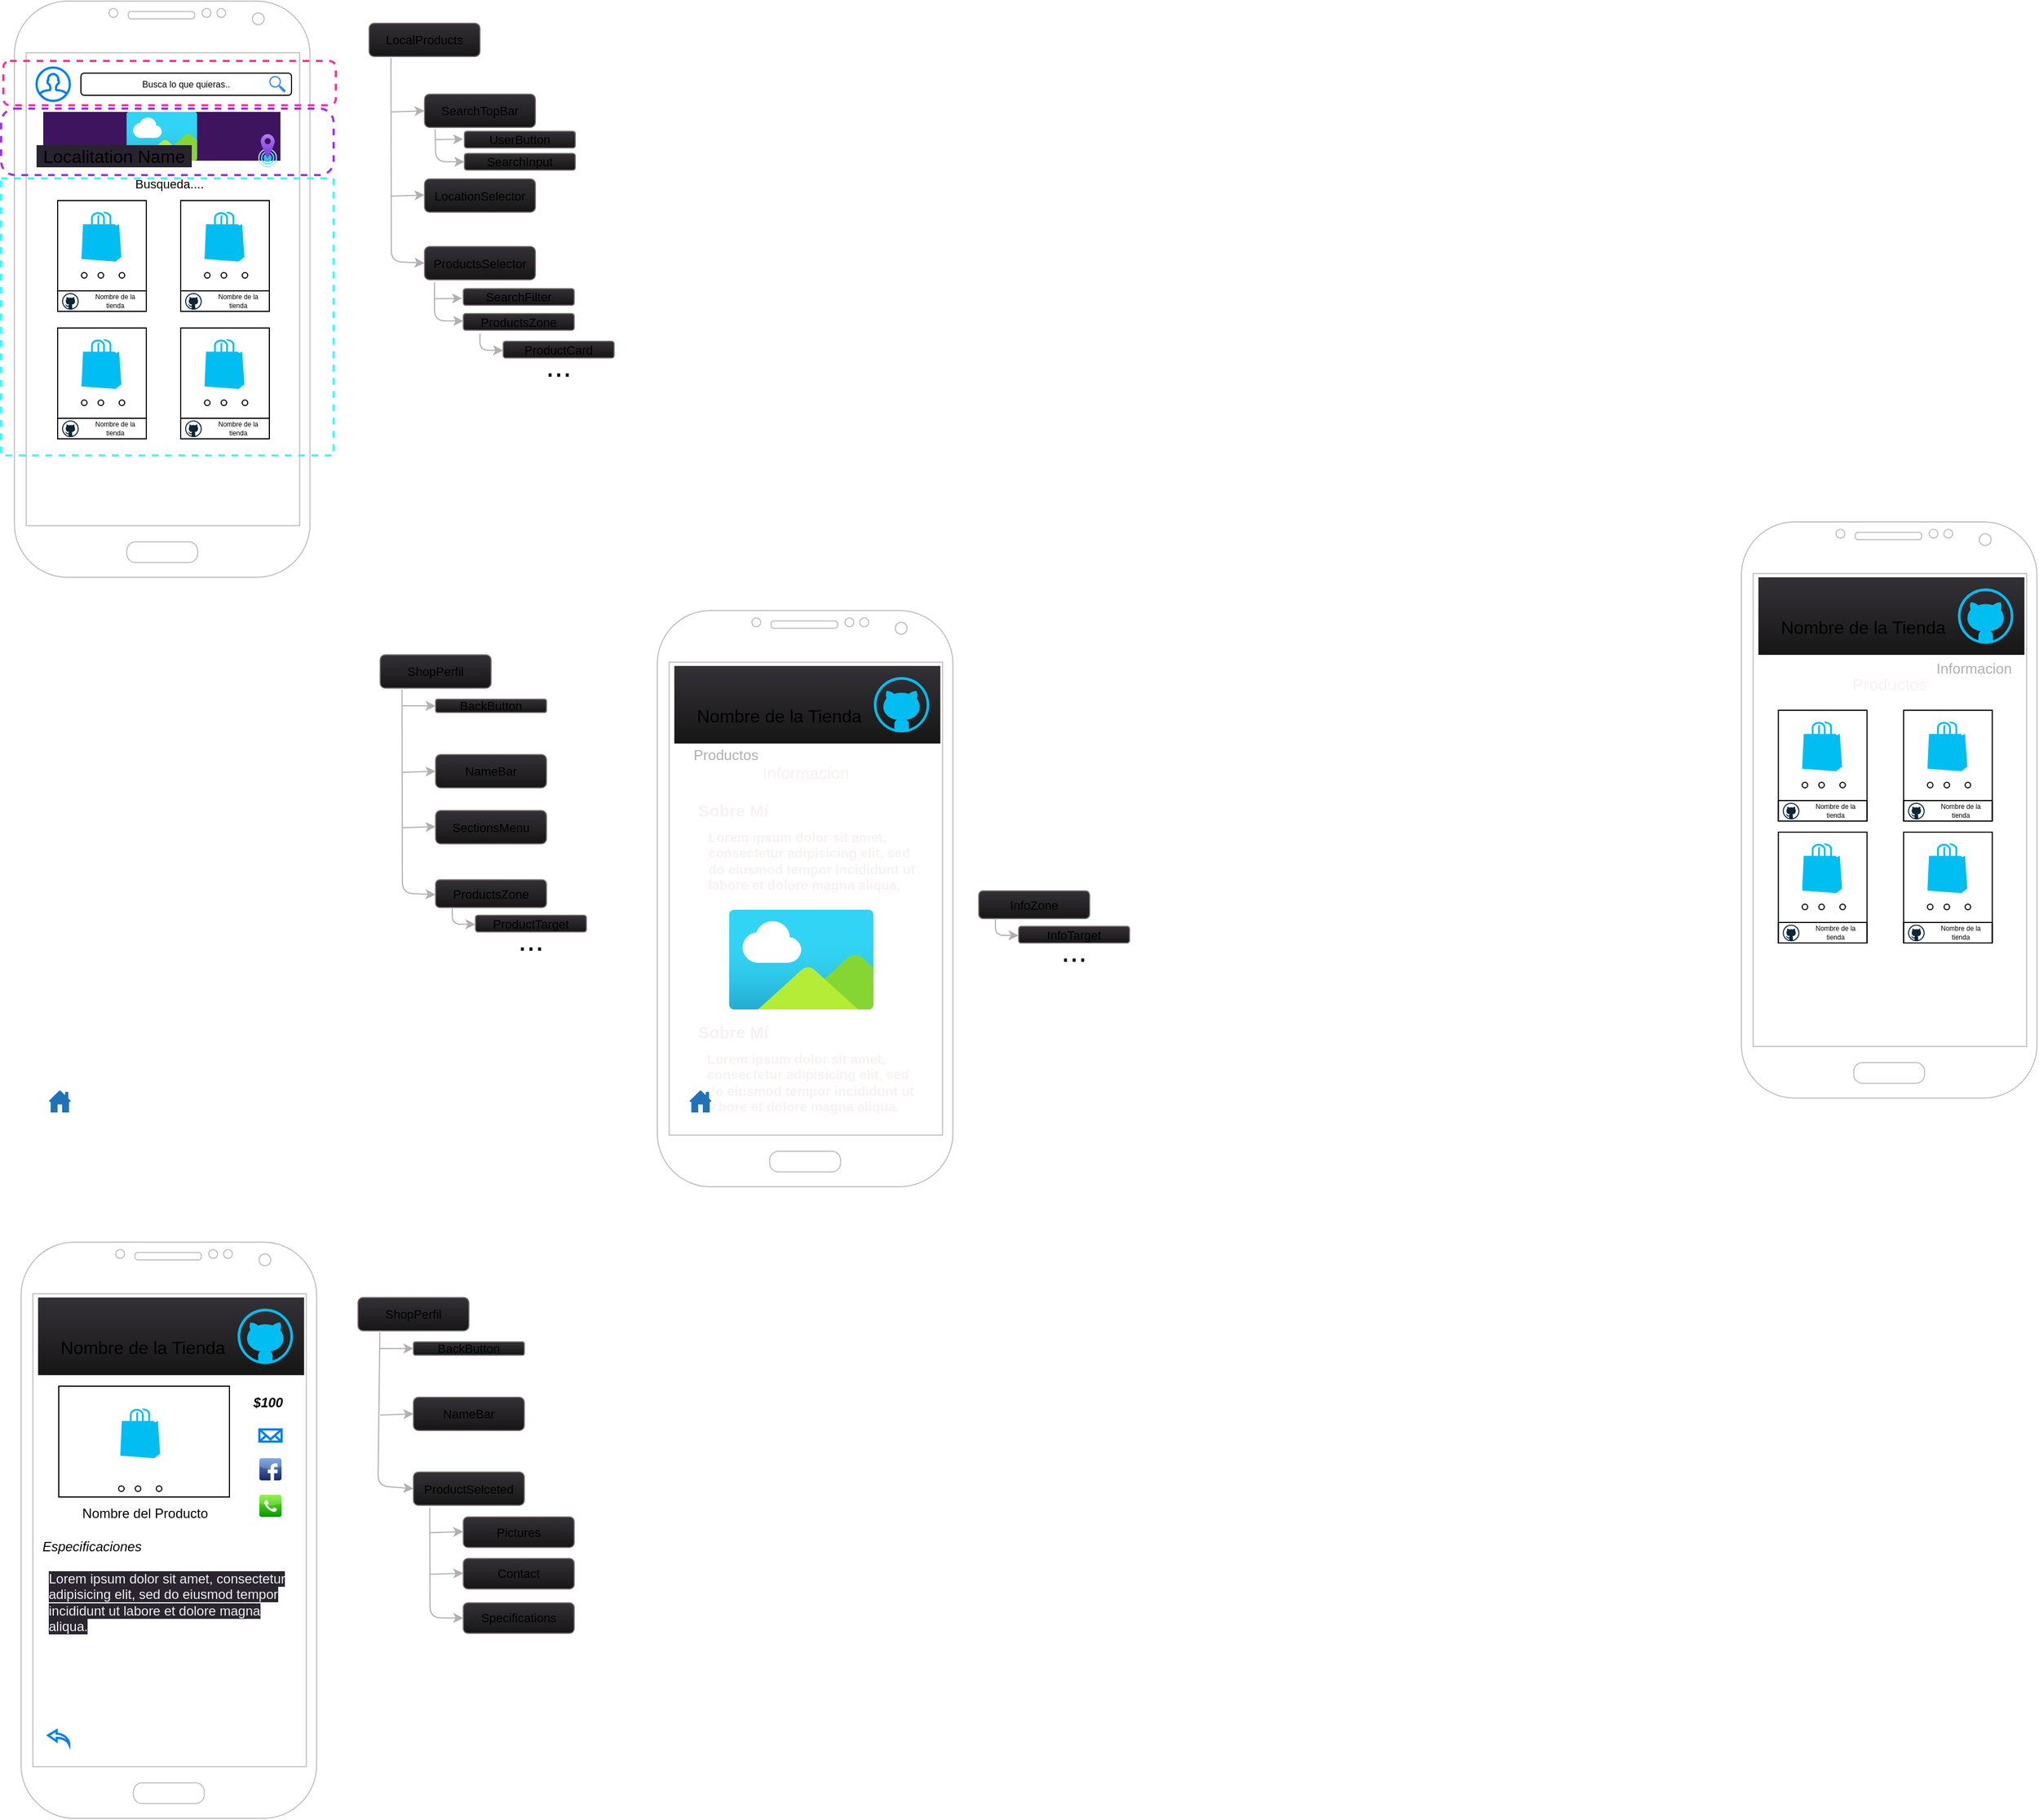 <mxfile>
    <diagram id="8734mCD8_d1OaN-rn9t9" name="Page-1">
        <mxGraphModel dx="258" dy="515" grid="1" gridSize="10" guides="1" tooltips="1" connect="1" arrows="1" fold="1" page="1" pageScale="1" pageWidth="2500" pageHeight="2500" math="0" shadow="0">
            <root>
                <mxCell id="0"/>
                <mxCell id="1" parent="0"/>
                <mxCell id="2" value="" style="verticalLabelPosition=bottom;verticalAlign=top;html=1;shadow=0;dashed=0;strokeWidth=1;shape=mxgraph.android.phone2;strokeColor=#c0c0c0;" parent="1" vertex="1">
                    <mxGeometry x="192" y="60" width="266.67" height="520" as="geometry"/>
                </mxCell>
                <mxCell id="3" value="" style="html=1;verticalLabelPosition=bottom;align=center;labelBackgroundColor=#ffffff;verticalAlign=top;strokeWidth=2;strokeColor=#0080F0;shadow=0;dashed=0;shape=mxgraph.ios7.icons.user;" parent="1" vertex="1">
                    <mxGeometry x="212" y="120" width="30" height="30" as="geometry"/>
                </mxCell>
                <mxCell id="6" value="" style="rounded=1;whiteSpace=wrap;html=1;fillColor=none;" parent="1" vertex="1">
                    <mxGeometry x="252" y="125" width="190" height="20" as="geometry"/>
                </mxCell>
                <mxCell id="4" value="" style="sketch=0;html=1;aspect=fixed;strokeColor=none;shadow=0;align=center;verticalAlign=top;fillColor=#3B8DF1;shape=mxgraph.gcp2.search" parent="1" vertex="1">
                    <mxGeometry x="422" y="127.5" width="14.85" height="15" as="geometry"/>
                </mxCell>
                <mxCell id="7" value="Busca lo que quieras.." style="text;strokeColor=none;align=center;fillColor=none;html=1;verticalAlign=middle;whiteSpace=wrap;rounded=0;fontSize=8;" parent="1" vertex="1">
                    <mxGeometry x="282" y="130.5" width="130" height="9" as="geometry"/>
                </mxCell>
                <mxCell id="10" value="" style="html=1;points=[];align=center;image;fontSize=12;image=img/lib/azure2/general/Image.svg;fillColor=none;imageBackground=#3E145E;" parent="1" vertex="1">
                    <mxGeometry x="218" y="160" width="214" height="44" as="geometry"/>
                </mxCell>
                <mxCell id="12" value="" style="aspect=fixed;html=1;points=[];align=center;image;fontSize=12;image=img/lib/azure2/general/Location.svg;fillColor=none;" parent="1" vertex="1">
                    <mxGeometry x="412" y="180" width="16.91" height="30" as="geometry"/>
                </mxCell>
                <mxCell id="13" value="Localitation Name" style="text;strokeColor=none;align=center;fillColor=#28232f;html=1;verticalAlign=middle;whiteSpace=wrap;rounded=0;fontSize=16;" parent="1" vertex="1">
                    <mxGeometry x="212" y="190" width="140" height="20" as="geometry"/>
                </mxCell>
                <mxCell id="39" value="&lt;font style=&quot;font-size: 11px;&quot;&gt;Busqueda....&lt;/font&gt;" style="text;strokeColor=none;align=center;fillColor=none;html=1;verticalAlign=middle;whiteSpace=wrap;rounded=0;fontSize=6;" parent="1" vertex="1">
                    <mxGeometry x="302" y="210" width="60" height="30" as="geometry"/>
                </mxCell>
                <mxCell id="40" value="" style="group" parent="1" vertex="1" connectable="0">
                    <mxGeometry x="231" y="240" width="80" height="103.5" as="geometry"/>
                </mxCell>
                <mxCell id="17" value="" style="verticalLabelPosition=bottom;html=1;verticalAlign=top;align=center;strokeColor=none;fillColor=#00BEF2;shape=mxgraph.azure.azure_marketplace;fontSize=16;" parent="40" vertex="1">
                    <mxGeometry x="21.5" y="10" width="36" height="45" as="geometry"/>
                </mxCell>
                <mxCell id="14" value="" style="whiteSpace=wrap;html=1;fontSize=16;fillColor=none;" parent="40" vertex="1">
                    <mxGeometry width="80" height="100" as="geometry"/>
                </mxCell>
                <mxCell id="33" value="" style="group" parent="40" vertex="1" connectable="0">
                    <mxGeometry x="21.5" y="65" width="39" height="5" as="geometry"/>
                </mxCell>
                <mxCell id="18" value="" style="ellipse;fontSize=16;fillColor=none;" parent="33" vertex="1">
                    <mxGeometry width="5" height="5" as="geometry"/>
                </mxCell>
                <mxCell id="20" value="" style="ellipse;fontSize=16;fillColor=none;" parent="33" vertex="1">
                    <mxGeometry x="15" width="5" height="5" as="geometry"/>
                </mxCell>
                <mxCell id="22" value="" style="ellipse;fontSize=16;fillColor=none;fontStyle=1" parent="33" vertex="1">
                    <mxGeometry x="34" width="5" height="5" as="geometry"/>
                </mxCell>
                <mxCell id="38" value="" style="whiteSpace=wrap;html=1;fontSize=6;fillColor=none;" parent="40" vertex="1">
                    <mxGeometry y="81.5" width="80" height="18.5" as="geometry"/>
                </mxCell>
                <mxCell id="34" value="Nombre de la tienda" style="text;strokeColor=none;align=center;fillColor=none;html=1;verticalAlign=middle;whiteSpace=wrap;rounded=0;fontSize=6;" parent="40" vertex="1">
                    <mxGeometry x="25.5" y="78.5" width="52" height="25" as="geometry"/>
                </mxCell>
                <mxCell id="35" value="" style="dashed=0;outlineConnect=0;html=1;align=center;labelPosition=center;verticalLabelPosition=bottom;verticalAlign=top;shape=mxgraph.weblogos.github;fontSize=6;fillColor=none;" parent="40" vertex="1">
                    <mxGeometry x="4" y="83.5" width="15" height="15" as="geometry"/>
                </mxCell>
                <mxCell id="41" value="" style="group" parent="1" vertex="1" connectable="0">
                    <mxGeometry x="342" y="240" width="80" height="103.5" as="geometry"/>
                </mxCell>
                <mxCell id="42" value="" style="verticalLabelPosition=bottom;html=1;verticalAlign=top;align=center;strokeColor=none;fillColor=#00BEF2;shape=mxgraph.azure.azure_marketplace;fontSize=16;" parent="41" vertex="1">
                    <mxGeometry x="21.5" y="10" width="36" height="45" as="geometry"/>
                </mxCell>
                <mxCell id="43" value="" style="whiteSpace=wrap;html=1;fontSize=16;fillColor=none;" parent="41" vertex="1">
                    <mxGeometry width="80" height="100" as="geometry"/>
                </mxCell>
                <mxCell id="44" value="" style="group" parent="41" vertex="1" connectable="0">
                    <mxGeometry x="21.5" y="65" width="39" height="5" as="geometry"/>
                </mxCell>
                <mxCell id="45" value="" style="ellipse;fontSize=16;fillColor=none;" parent="44" vertex="1">
                    <mxGeometry width="5" height="5" as="geometry"/>
                </mxCell>
                <mxCell id="46" value="" style="ellipse;fontSize=16;fillColor=none;" parent="44" vertex="1">
                    <mxGeometry x="15" width="5" height="5" as="geometry"/>
                </mxCell>
                <mxCell id="47" value="" style="ellipse;fontSize=16;fillColor=none;fontStyle=1" parent="44" vertex="1">
                    <mxGeometry x="34" width="5" height="5" as="geometry"/>
                </mxCell>
                <mxCell id="48" value="" style="whiteSpace=wrap;html=1;fontSize=6;fillColor=none;" parent="41" vertex="1">
                    <mxGeometry y="81.5" width="80" height="18.5" as="geometry"/>
                </mxCell>
                <mxCell id="49" value="Nombre de la tienda" style="text;strokeColor=none;align=center;fillColor=none;html=1;verticalAlign=middle;whiteSpace=wrap;rounded=0;fontSize=6;" parent="41" vertex="1">
                    <mxGeometry x="25.5" y="78.5" width="52" height="25" as="geometry"/>
                </mxCell>
                <mxCell id="50" value="" style="dashed=0;outlineConnect=0;html=1;align=center;labelPosition=center;verticalLabelPosition=bottom;verticalAlign=top;shape=mxgraph.weblogos.github;fontSize=6;fillColor=none;" parent="41" vertex="1">
                    <mxGeometry x="4" y="83.5" width="15" height="15" as="geometry"/>
                </mxCell>
                <mxCell id="72" value="" style="group" parent="1" vertex="1" connectable="0">
                    <mxGeometry x="231" y="355" width="80" height="103.5" as="geometry"/>
                </mxCell>
                <mxCell id="73" value="" style="verticalLabelPosition=bottom;html=1;verticalAlign=top;align=center;strokeColor=none;fillColor=#00BEF2;shape=mxgraph.azure.azure_marketplace;fontSize=16;" parent="72" vertex="1">
                    <mxGeometry x="21.5" y="10" width="36" height="45" as="geometry"/>
                </mxCell>
                <mxCell id="74" value="" style="whiteSpace=wrap;html=1;fontSize=16;fillColor=none;" parent="72" vertex="1">
                    <mxGeometry width="80" height="100" as="geometry"/>
                </mxCell>
                <mxCell id="75" value="" style="group" parent="72" vertex="1" connectable="0">
                    <mxGeometry x="21.5" y="65" width="39" height="5" as="geometry"/>
                </mxCell>
                <mxCell id="76" value="" style="ellipse;fontSize=16;fillColor=none;" parent="75" vertex="1">
                    <mxGeometry width="5" height="5" as="geometry"/>
                </mxCell>
                <mxCell id="77" value="" style="ellipse;fontSize=16;fillColor=none;" parent="75" vertex="1">
                    <mxGeometry x="15" width="5" height="5" as="geometry"/>
                </mxCell>
                <mxCell id="78" value="" style="ellipse;fontSize=16;fillColor=none;fontStyle=1" parent="75" vertex="1">
                    <mxGeometry x="34" width="5" height="5" as="geometry"/>
                </mxCell>
                <mxCell id="79" value="" style="whiteSpace=wrap;html=1;fontSize=6;fillColor=none;" parent="72" vertex="1">
                    <mxGeometry y="81.5" width="80" height="18.5" as="geometry"/>
                </mxCell>
                <mxCell id="80" value="Nombre de la tienda" style="text;strokeColor=none;align=center;fillColor=none;html=1;verticalAlign=middle;whiteSpace=wrap;rounded=0;fontSize=6;" parent="72" vertex="1">
                    <mxGeometry x="25.5" y="78.5" width="52" height="25" as="geometry"/>
                </mxCell>
                <mxCell id="81" value="" style="dashed=0;outlineConnect=0;html=1;align=center;labelPosition=center;verticalLabelPosition=bottom;verticalAlign=top;shape=mxgraph.weblogos.github;fontSize=6;fillColor=none;" parent="72" vertex="1">
                    <mxGeometry x="4" y="83.5" width="15" height="15" as="geometry"/>
                </mxCell>
                <mxCell id="82" value="" style="group" parent="1" vertex="1" connectable="0">
                    <mxGeometry x="342" y="355" width="80" height="103.5" as="geometry"/>
                </mxCell>
                <mxCell id="83" value="" style="verticalLabelPosition=bottom;html=1;verticalAlign=top;align=center;strokeColor=none;fillColor=#00BEF2;shape=mxgraph.azure.azure_marketplace;fontSize=16;" parent="82" vertex="1">
                    <mxGeometry x="21.5" y="10" width="36" height="45" as="geometry"/>
                </mxCell>
                <mxCell id="84" value="" style="whiteSpace=wrap;html=1;fontSize=16;fillColor=none;" parent="82" vertex="1">
                    <mxGeometry width="80" height="100" as="geometry"/>
                </mxCell>
                <mxCell id="85" value="" style="group" parent="82" vertex="1" connectable="0">
                    <mxGeometry x="21.5" y="65" width="39" height="5" as="geometry"/>
                </mxCell>
                <mxCell id="86" value="" style="ellipse;fontSize=16;fillColor=none;" parent="85" vertex="1">
                    <mxGeometry width="5" height="5" as="geometry"/>
                </mxCell>
                <mxCell id="87" value="" style="ellipse;fontSize=16;fillColor=none;" parent="85" vertex="1">
                    <mxGeometry x="15" width="5" height="5" as="geometry"/>
                </mxCell>
                <mxCell id="88" value="" style="ellipse;fontSize=16;fillColor=none;fontStyle=1" parent="85" vertex="1">
                    <mxGeometry x="34" width="5" height="5" as="geometry"/>
                </mxCell>
                <mxCell id="89" value="" style="whiteSpace=wrap;html=1;fontSize=6;fillColor=none;" parent="82" vertex="1">
                    <mxGeometry y="81.5" width="80" height="18.5" as="geometry"/>
                </mxCell>
                <mxCell id="90" value="Nombre de la tienda" style="text;strokeColor=none;align=center;fillColor=none;html=1;verticalAlign=middle;whiteSpace=wrap;rounded=0;fontSize=6;" parent="82" vertex="1">
                    <mxGeometry x="25.5" y="78.5" width="52" height="25" as="geometry"/>
                </mxCell>
                <mxCell id="91" value="" style="dashed=0;outlineConnect=0;html=1;align=center;labelPosition=center;verticalLabelPosition=bottom;verticalAlign=top;shape=mxgraph.weblogos.github;fontSize=6;fillColor=none;" parent="82" vertex="1">
                    <mxGeometry x="4" y="83.5" width="15" height="15" as="geometry"/>
                </mxCell>
                <mxCell id="107" style="edgeStyle=none;html=1;exitX=0.197;exitY=1.04;exitDx=0;exitDy=0;fontSize=11;entryX=0;entryY=0.5;entryDx=0;entryDy=0;exitPerimeter=0;strokeColor=#b1afaf;" parent="1" source="92" target="97" edge="1">
                    <mxGeometry relative="1" as="geometry">
                        <mxPoint x="537" y="340" as="targetPoint"/>
                        <Array as="points">
                            <mxPoint x="532" y="295"/>
                        </Array>
                    </mxGeometry>
                </mxCell>
                <mxCell id="92" value="LocalProducts" style="rounded=1;whiteSpace=wrap;html=1;fontSize=11;fillColor=#333136;gradientColor=#171616;strokeColor=#776e6e;" parent="1" vertex="1">
                    <mxGeometry x="512" y="80" width="100" height="30" as="geometry"/>
                </mxCell>
                <mxCell id="93" value="" style="rounded=1;whiteSpace=wrap;html=1;fontSize=11;fillColor=none;dashed=1;strokeColor=#FF3399;strokeWidth=2;" parent="1" vertex="1">
                    <mxGeometry x="182" y="114" width="300" height="40" as="geometry"/>
                </mxCell>
                <mxCell id="94" value="SearchTopBar" style="rounded=1;whiteSpace=wrap;html=1;fontSize=11;fillColor=#333136;gradientColor=#171616;strokeColor=#776e6e;" parent="1" vertex="1">
                    <mxGeometry x="562" y="144" width="100" height="30" as="geometry"/>
                </mxCell>
                <mxCell id="95" value="" style="rounded=1;whiteSpace=wrap;html=1;fontSize=11;fillColor=none;dashed=1;strokeColor=#9933FF;strokeWidth=2;arcSize=21;" parent="1" vertex="1">
                    <mxGeometry x="180" y="157" width="300" height="60" as="geometry"/>
                </mxCell>
                <mxCell id="96" value="LocationSelector" style="rounded=1;whiteSpace=wrap;html=1;fontSize=11;fillColor=#333136;gradientColor=#171616;strokeColor=#776e6e;" parent="1" vertex="1">
                    <mxGeometry x="562" y="220.5" width="100" height="30" as="geometry"/>
                </mxCell>
                <mxCell id="97" value="ProductsSelector" style="rounded=1;whiteSpace=wrap;html=1;fontSize=11;fillColor=#333136;gradientColor=#171616;strokeColor=#776e6e;" parent="1" vertex="1">
                    <mxGeometry x="562" y="281.5" width="100" height="30" as="geometry"/>
                </mxCell>
                <mxCell id="98" value="" style="rounded=0;whiteSpace=wrap;html=1;fontSize=11;fillColor=none;dashed=1;strokeColor=#33FFFF;strokeWidth=2;arcSize=21;" parent="1" vertex="1">
                    <mxGeometry x="180" y="220" width="300" height="250" as="geometry"/>
                </mxCell>
                <mxCell id="100" value="UserButton" style="rounded=1;whiteSpace=wrap;html=1;fontSize=11;fillColor=#333136;gradientColor=#171616;strokeColor=#776e6e;" parent="1" vertex="1">
                    <mxGeometry x="598" y="177.5" width="100" height="15" as="geometry"/>
                </mxCell>
                <mxCell id="101" value="SearchInput" style="rounded=1;whiteSpace=wrap;html=1;fontSize=11;fillColor=#333136;gradientColor=#171616;strokeColor=#776e6e;" parent="1" vertex="1">
                    <mxGeometry x="598" y="197.5" width="100" height="15" as="geometry"/>
                </mxCell>
                <mxCell id="104" value="SearchFilter" style="rounded=1;whiteSpace=wrap;html=1;fontSize=11;fillColor=#333136;gradientColor=#171616;strokeColor=#776e6e;" parent="1" vertex="1">
                    <mxGeometry x="597" y="319.5" width="100" height="15" as="geometry"/>
                </mxCell>
                <mxCell id="105" value="ProductsZone" style="rounded=1;whiteSpace=wrap;html=1;fontSize=11;fillColor=#333136;gradientColor=#171616;strokeColor=#776e6e;" parent="1" vertex="1">
                    <mxGeometry x="597" y="342" width="100" height="15" as="geometry"/>
                </mxCell>
                <mxCell id="106" value="ProductCard" style="rounded=1;whiteSpace=wrap;html=1;fontSize=11;fillColor=#333136;gradientColor=#171616;strokeColor=#776e6e;" parent="1" vertex="1">
                    <mxGeometry x="633" y="367" width="100" height="15" as="geometry"/>
                </mxCell>
                <mxCell id="108" value="" style="edgeStyle=none;orthogonalLoop=1;jettySize=auto;html=1;fontSize=11;entryX=0;entryY=0.5;entryDx=0;entryDy=0;strokeColor=#b1afaf;" parent="1" target="94" edge="1">
                    <mxGeometry width="80" relative="1" as="geometry">
                        <mxPoint x="532" y="160" as="sourcePoint"/>
                        <mxPoint x="722" y="220" as="targetPoint"/>
                        <Array as="points"/>
                    </mxGeometry>
                </mxCell>
                <mxCell id="109" style="edgeStyle=none;html=1;exitX=0.096;exitY=1.062;exitDx=0;exitDy=0;fontSize=11;entryX=0;entryY=0.5;entryDx=0;entryDy=0;exitPerimeter=0;strokeColor=#b1afaf;" parent="1" source="94" target="101" edge="1">
                    <mxGeometry relative="1" as="geometry">
                        <mxPoint x="572" y="306.5" as="targetPoint"/>
                        <mxPoint x="541.7" y="121.2" as="sourcePoint"/>
                        <Array as="points">
                            <mxPoint x="572" y="205"/>
                        </Array>
                    </mxGeometry>
                </mxCell>
                <mxCell id="110" value="" style="edgeStyle=none;orthogonalLoop=1;jettySize=auto;html=1;fontSize=11;entryX=-0.011;entryY=0.471;entryDx=0;entryDy=0;strokeColor=#b1afaf;entryPerimeter=0;" parent="1" target="100" edge="1">
                    <mxGeometry width="80" relative="1" as="geometry">
                        <mxPoint x="572" y="185" as="sourcePoint"/>
                        <mxPoint x="572" y="169" as="targetPoint"/>
                        <Array as="points"/>
                    </mxGeometry>
                </mxCell>
                <mxCell id="111" style="edgeStyle=none;html=1;exitX=0.09;exitY=1.074;exitDx=0;exitDy=0;fontSize=11;entryX=0;entryY=0.5;entryDx=0;entryDy=0;exitPerimeter=0;strokeColor=#b1afaf;" parent="1" source="97" edge="1">
                    <mxGeometry relative="1" as="geometry">
                        <mxPoint x="597" y="348.64" as="targetPoint"/>
                        <mxPoint x="570.6" y="319.5" as="sourcePoint"/>
                        <Array as="points">
                            <mxPoint x="571" y="348.64"/>
                        </Array>
                    </mxGeometry>
                </mxCell>
                <mxCell id="112" value="" style="edgeStyle=none;orthogonalLoop=1;jettySize=auto;html=1;fontSize=11;entryX=-0.011;entryY=0.471;entryDx=0;entryDy=0;strokeColor=#b1afaf;entryPerimeter=0;" parent="1" edge="1">
                    <mxGeometry width="80" relative="1" as="geometry">
                        <mxPoint x="571" y="328.64" as="sourcePoint"/>
                        <mxPoint x="595.9" y="328.205" as="targetPoint"/>
                        <Array as="points"/>
                    </mxGeometry>
                </mxCell>
                <mxCell id="114" style="edgeStyle=none;html=1;fontSize=11;strokeColor=#b1afaf;entryX=-0.001;entryY=0.551;entryDx=0;entryDy=0;entryPerimeter=0;" parent="1" target="106" edge="1">
                    <mxGeometry relative="1" as="geometry">
                        <mxPoint x="632.9" y="375.265" as="targetPoint"/>
                        <mxPoint x="612" y="360" as="sourcePoint"/>
                        <Array as="points">
                            <mxPoint x="612" y="375"/>
                        </Array>
                    </mxGeometry>
                </mxCell>
                <mxCell id="115" value="" style="edgeStyle=none;orthogonalLoop=1;jettySize=auto;html=1;fontSize=11;entryX=0;entryY=0.5;entryDx=0;entryDy=0;strokeColor=#b1afaf;" parent="1" edge="1">
                    <mxGeometry width="80" relative="1" as="geometry">
                        <mxPoint x="532" y="236" as="sourcePoint"/>
                        <mxPoint x="562" y="235" as="targetPoint"/>
                        <Array as="points"/>
                    </mxGeometry>
                </mxCell>
                <mxCell id="116" value="..." style="text;strokeColor=none;align=center;fillColor=none;html=1;verticalAlign=middle;whiteSpace=wrap;rounded=0;dashed=1;strokeWidth=2;fontSize=28;" parent="1" vertex="1">
                    <mxGeometry x="653" y="373.5" width="60" height="30" as="geometry"/>
                </mxCell>
                <mxCell id="124" value="" style="group" parent="1" vertex="1" connectable="0">
                    <mxGeometry x="1750" y="530" width="266.67" height="520" as="geometry"/>
                </mxCell>
                <mxCell id="121" value="" style="rounded=0;whiteSpace=wrap;html=1;dashed=1;strokeColor=none;strokeWidth=2;fontSize=16;fillColor=#333136;gradientColor=#171616;" parent="124" vertex="1">
                    <mxGeometry x="15.34" y="50" width="240" height="70" as="geometry"/>
                </mxCell>
                <mxCell id="117" value="" style="verticalLabelPosition=bottom;verticalAlign=top;html=1;shadow=0;dashed=0;strokeWidth=1;shape=mxgraph.android.phone2;strokeColor=#c0c0c0;" parent="124" vertex="1">
                    <mxGeometry width="266.67" height="520" as="geometry"/>
                </mxCell>
                <mxCell id="118" value="" style="verticalLabelPosition=bottom;html=1;verticalAlign=top;align=center;strokeColor=none;fillColor=#00BEF2;shape=mxgraph.azure.github_code;pointerEvents=1;rounded=0;dashed=1;strokeWidth=2;fontSize=28;" parent="124" vertex="1">
                    <mxGeometry x="195.34" y="60" width="50" height="50" as="geometry"/>
                </mxCell>
                <mxCell id="119" value="Nombre de la Tienda" style="text;strokeColor=none;align=center;fillColor=none;html=1;verticalAlign=middle;whiteSpace=wrap;rounded=0;dashed=1;strokeWidth=2;fontSize=16;" parent="124" vertex="1">
                    <mxGeometry x="5.34" y="80" width="210" height="30" as="geometry"/>
                </mxCell>
                <mxCell id="122" value="Informacion" style="text;strokeColor=none;align=center;fillColor=none;html=1;verticalAlign=middle;whiteSpace=wrap;rounded=0;dashed=1;strokeWidth=2;fontSize=13;fontColor=#b0b0b0;" parent="124" vertex="1">
                    <mxGeometry x="163.01" y="122" width="94" height="20" as="geometry"/>
                </mxCell>
                <mxCell id="123" value="Productos" style="text;strokeColor=none;align=center;fillColor=none;html=1;verticalAlign=middle;whiteSpace=wrap;rounded=0;dashed=1;strokeWidth=2;fontSize=15;fontColor=#f8f2f2;" parent="124" vertex="1">
                    <mxGeometry x="92.34" y="136" width="84" height="20" as="geometry"/>
                </mxCell>
                <mxCell id="133" value="" style="group" parent="124" vertex="1" connectable="0">
                    <mxGeometry x="33.34" y="170" width="80" height="103.5" as="geometry"/>
                </mxCell>
                <mxCell id="134" value="" style="verticalLabelPosition=bottom;html=1;verticalAlign=top;align=center;strokeColor=none;fillColor=#00BEF2;shape=mxgraph.azure.azure_marketplace;fontSize=16;" parent="133" vertex="1">
                    <mxGeometry x="21.5" y="10" width="36" height="45" as="geometry"/>
                </mxCell>
                <mxCell id="135" value="" style="whiteSpace=wrap;html=1;fontSize=16;fillColor=none;" parent="133" vertex="1">
                    <mxGeometry width="80" height="100" as="geometry"/>
                </mxCell>
                <mxCell id="136" value="" style="group" parent="133" vertex="1" connectable="0">
                    <mxGeometry x="21.5" y="65" width="39" height="5" as="geometry"/>
                </mxCell>
                <mxCell id="137" value="" style="ellipse;fontSize=16;fillColor=none;" parent="136" vertex="1">
                    <mxGeometry width="5" height="5" as="geometry"/>
                </mxCell>
                <mxCell id="138" value="" style="ellipse;fontSize=16;fillColor=none;" parent="136" vertex="1">
                    <mxGeometry x="15" width="5" height="5" as="geometry"/>
                </mxCell>
                <mxCell id="139" value="" style="ellipse;fontSize=16;fillColor=none;fontStyle=1" parent="136" vertex="1">
                    <mxGeometry x="34" width="5" height="5" as="geometry"/>
                </mxCell>
                <mxCell id="140" value="" style="whiteSpace=wrap;html=1;fontSize=6;fillColor=none;" parent="133" vertex="1">
                    <mxGeometry y="81.5" width="80" height="18.5" as="geometry"/>
                </mxCell>
                <mxCell id="141" value="Nombre de la tienda" style="text;strokeColor=none;align=center;fillColor=none;html=1;verticalAlign=middle;whiteSpace=wrap;rounded=0;fontSize=6;" parent="133" vertex="1">
                    <mxGeometry x="25.5" y="78.5" width="52" height="25" as="geometry"/>
                </mxCell>
                <mxCell id="142" value="" style="dashed=0;outlineConnect=0;html=1;align=center;labelPosition=center;verticalLabelPosition=bottom;verticalAlign=top;shape=mxgraph.weblogos.github;fontSize=6;fillColor=none;" parent="133" vertex="1">
                    <mxGeometry x="4" y="83.5" width="15" height="15" as="geometry"/>
                </mxCell>
                <mxCell id="143" value="" style="group" parent="124" vertex="1" connectable="0">
                    <mxGeometry x="146.34" y="170" width="80" height="103.5" as="geometry"/>
                </mxCell>
                <mxCell id="144" value="" style="verticalLabelPosition=bottom;html=1;verticalAlign=top;align=center;strokeColor=none;fillColor=#00BEF2;shape=mxgraph.azure.azure_marketplace;fontSize=16;" parent="143" vertex="1">
                    <mxGeometry x="21.5" y="10" width="36" height="45" as="geometry"/>
                </mxCell>
                <mxCell id="145" value="" style="whiteSpace=wrap;html=1;fontSize=16;fillColor=none;" parent="143" vertex="1">
                    <mxGeometry width="80" height="100" as="geometry"/>
                </mxCell>
                <mxCell id="146" value="" style="group" parent="143" vertex="1" connectable="0">
                    <mxGeometry x="21.5" y="65" width="39" height="5" as="geometry"/>
                </mxCell>
                <mxCell id="147" value="" style="ellipse;fontSize=16;fillColor=none;" parent="146" vertex="1">
                    <mxGeometry width="5" height="5" as="geometry"/>
                </mxCell>
                <mxCell id="148" value="" style="ellipse;fontSize=16;fillColor=none;" parent="146" vertex="1">
                    <mxGeometry x="15" width="5" height="5" as="geometry"/>
                </mxCell>
                <mxCell id="149" value="" style="ellipse;fontSize=16;fillColor=none;fontStyle=1" parent="146" vertex="1">
                    <mxGeometry x="34" width="5" height="5" as="geometry"/>
                </mxCell>
                <mxCell id="150" value="" style="whiteSpace=wrap;html=1;fontSize=6;fillColor=none;" parent="143" vertex="1">
                    <mxGeometry y="81.5" width="80" height="18.5" as="geometry"/>
                </mxCell>
                <mxCell id="151" value="Nombre de la tienda" style="text;strokeColor=none;align=center;fillColor=none;html=1;verticalAlign=middle;whiteSpace=wrap;rounded=0;fontSize=6;" parent="143" vertex="1">
                    <mxGeometry x="25.5" y="78.5" width="52" height="25" as="geometry"/>
                </mxCell>
                <mxCell id="152" value="" style="dashed=0;outlineConnect=0;html=1;align=center;labelPosition=center;verticalLabelPosition=bottom;verticalAlign=top;shape=mxgraph.weblogos.github;fontSize=6;fillColor=none;" parent="143" vertex="1">
                    <mxGeometry x="4" y="83.5" width="15" height="15" as="geometry"/>
                </mxCell>
                <mxCell id="153" value="" style="group" parent="124" vertex="1" connectable="0">
                    <mxGeometry x="33.34" y="280" width="80" height="103.5" as="geometry"/>
                </mxCell>
                <mxCell id="154" value="" style="verticalLabelPosition=bottom;html=1;verticalAlign=top;align=center;strokeColor=none;fillColor=#00BEF2;shape=mxgraph.azure.azure_marketplace;fontSize=16;" parent="153" vertex="1">
                    <mxGeometry x="21.5" y="10" width="36" height="45" as="geometry"/>
                </mxCell>
                <mxCell id="155" value="" style="whiteSpace=wrap;html=1;fontSize=16;fillColor=none;" parent="153" vertex="1">
                    <mxGeometry width="80" height="100" as="geometry"/>
                </mxCell>
                <mxCell id="156" value="" style="group" parent="153" vertex="1" connectable="0">
                    <mxGeometry x="21.5" y="65" width="39" height="5" as="geometry"/>
                </mxCell>
                <mxCell id="157" value="" style="ellipse;fontSize=16;fillColor=none;" parent="156" vertex="1">
                    <mxGeometry width="5" height="5" as="geometry"/>
                </mxCell>
                <mxCell id="158" value="" style="ellipse;fontSize=16;fillColor=none;" parent="156" vertex="1">
                    <mxGeometry x="15" width="5" height="5" as="geometry"/>
                </mxCell>
                <mxCell id="159" value="" style="ellipse;fontSize=16;fillColor=none;fontStyle=1" parent="156" vertex="1">
                    <mxGeometry x="34" width="5" height="5" as="geometry"/>
                </mxCell>
                <mxCell id="160" value="" style="whiteSpace=wrap;html=1;fontSize=6;fillColor=none;" parent="153" vertex="1">
                    <mxGeometry y="81.5" width="80" height="18.5" as="geometry"/>
                </mxCell>
                <mxCell id="161" value="Nombre de la tienda" style="text;strokeColor=none;align=center;fillColor=none;html=1;verticalAlign=middle;whiteSpace=wrap;rounded=0;fontSize=6;" parent="153" vertex="1">
                    <mxGeometry x="25.5" y="78.5" width="52" height="25" as="geometry"/>
                </mxCell>
                <mxCell id="162" value="" style="dashed=0;outlineConnect=0;html=1;align=center;labelPosition=center;verticalLabelPosition=bottom;verticalAlign=top;shape=mxgraph.weblogos.github;fontSize=6;fillColor=none;" parent="153" vertex="1">
                    <mxGeometry x="4" y="83.5" width="15" height="15" as="geometry"/>
                </mxCell>
                <mxCell id="163" value="" style="group" parent="124" vertex="1" connectable="0">
                    <mxGeometry x="146.34" y="280" width="80" height="103.5" as="geometry"/>
                </mxCell>
                <mxCell id="164" value="" style="verticalLabelPosition=bottom;html=1;verticalAlign=top;align=center;strokeColor=none;fillColor=#00BEF2;shape=mxgraph.azure.azure_marketplace;fontSize=16;" parent="163" vertex="1">
                    <mxGeometry x="21.5" y="10" width="36" height="45" as="geometry"/>
                </mxCell>
                <mxCell id="165" value="" style="whiteSpace=wrap;html=1;fontSize=16;fillColor=none;" parent="163" vertex="1">
                    <mxGeometry width="80" height="100" as="geometry"/>
                </mxCell>
                <mxCell id="166" value="" style="group" parent="163" vertex="1" connectable="0">
                    <mxGeometry x="21.5" y="65" width="39" height="5" as="geometry"/>
                </mxCell>
                <mxCell id="167" value="" style="ellipse;fontSize=16;fillColor=none;" parent="166" vertex="1">
                    <mxGeometry width="5" height="5" as="geometry"/>
                </mxCell>
                <mxCell id="168" value="" style="ellipse;fontSize=16;fillColor=none;" parent="166" vertex="1">
                    <mxGeometry x="15" width="5" height="5" as="geometry"/>
                </mxCell>
                <mxCell id="169" value="" style="ellipse;fontSize=16;fillColor=none;fontStyle=1" parent="166" vertex="1">
                    <mxGeometry x="34" width="5" height="5" as="geometry"/>
                </mxCell>
                <mxCell id="170" value="" style="whiteSpace=wrap;html=1;fontSize=6;fillColor=none;" parent="163" vertex="1">
                    <mxGeometry y="81.5" width="80" height="18.5" as="geometry"/>
                </mxCell>
                <mxCell id="171" value="Nombre de la tienda" style="text;strokeColor=none;align=center;fillColor=none;html=1;verticalAlign=middle;whiteSpace=wrap;rounded=0;fontSize=6;" parent="163" vertex="1">
                    <mxGeometry x="25.5" y="78.5" width="52" height="25" as="geometry"/>
                </mxCell>
                <mxCell id="172" value="" style="dashed=0;outlineConnect=0;html=1;align=center;labelPosition=center;verticalLabelPosition=bottom;verticalAlign=top;shape=mxgraph.weblogos.github;fontSize=6;fillColor=none;" parent="163" vertex="1">
                    <mxGeometry x="4" y="83.5" width="15" height="15" as="geometry"/>
                </mxCell>
                <mxCell id="125" value="ca" style="group;verticalAlign=top;fontStyle=0" parent="1" vertex="1" connectable="0">
                    <mxGeometry x="772.0" y="610" width="266.67" height="520" as="geometry"/>
                </mxCell>
                <mxCell id="126" value="" style="rounded=0;whiteSpace=wrap;html=1;dashed=1;strokeColor=none;strokeWidth=2;fontSize=16;fillColor=#333136;gradientColor=#171616;" parent="125" vertex="1">
                    <mxGeometry x="15.34" y="50" width="240" height="70" as="geometry"/>
                </mxCell>
                <mxCell id="127" value="" style="verticalLabelPosition=bottom;verticalAlign=top;html=1;shadow=0;dashed=0;strokeWidth=1;shape=mxgraph.android.phone2;strokeColor=#c0c0c0;" parent="125" vertex="1">
                    <mxGeometry width="266.67" height="520" as="geometry"/>
                </mxCell>
                <mxCell id="128" value="" style="verticalLabelPosition=bottom;html=1;verticalAlign=top;align=center;strokeColor=none;fillColor=#00BEF2;shape=mxgraph.azure.github_code;pointerEvents=1;rounded=0;dashed=1;strokeWidth=2;fontSize=28;" parent="125" vertex="1">
                    <mxGeometry x="195.34" y="60" width="50" height="50" as="geometry"/>
                </mxCell>
                <mxCell id="129" value="Nombre de la Tienda" style="text;strokeColor=none;align=center;fillColor=none;html=1;verticalAlign=middle;whiteSpace=wrap;rounded=0;dashed=1;strokeWidth=2;fontSize=16;" parent="125" vertex="1">
                    <mxGeometry x="5.34" y="80" width="210" height="30" as="geometry"/>
                </mxCell>
                <mxCell id="130" value="Productos" style="text;strokeColor=none;align=center;fillColor=none;html=1;verticalAlign=middle;whiteSpace=wrap;rounded=0;dashed=1;strokeWidth=2;fontSize=13;fontColor=#b0b0b0;" parent="125" vertex="1">
                    <mxGeometry x="15.34" y="120" width="94" height="20" as="geometry"/>
                </mxCell>
                <mxCell id="131" value="Informacion" style="text;strokeColor=none;align=center;fillColor=none;html=1;verticalAlign=middle;whiteSpace=wrap;rounded=0;dashed=1;strokeWidth=2;fontSize=15;fontColor=#f8f2f2;" parent="125" vertex="1">
                    <mxGeometry x="92.34" y="136" width="84" height="20" as="geometry"/>
                </mxCell>
                <mxCell id="181" value="" style="aspect=fixed;html=1;points=[];align=center;image;fontSize=12;image=img/lib/azure2/general/Image.svg;rounded=0;dashed=1;strokeColor=#33FFFF;strokeWidth=2;fontColor=#f8f2f2;fillColor=#333136;gradientColor=#171616;" parent="125" vertex="1">
                    <mxGeometry x="64.43" y="270" width="130.91" height="90" as="geometry"/>
                </mxCell>
                <mxCell id="182" value="" style="group;fontStyle=1" parent="125" vertex="1" connectable="0">
                    <mxGeometry x="15.34" y="170" width="230" height="90" as="geometry"/>
                </mxCell>
                <mxCell id="174" value="Sobre Mí" style="text;html=1;strokeColor=none;fillColor=none;align=center;verticalAlign=middle;whiteSpace=wrap;rounded=0;dashed=1;strokeWidth=2;fontSize=15;fontColor=#f8f2f2;fontStyle=1" parent="182" vertex="1">
                    <mxGeometry width="107" height="20" as="geometry"/>
                </mxCell>
                <mxCell id="177" value="&lt;h1 style=&quot;font-size: 12px;&quot;&gt;Lorem ipsum dolor sit amet, consectetur adipisicing elit, sed do eiusmod tempor incididunt ut labore et dolore magna aliqua.&lt;/h1&gt;" style="text;html=1;strokeColor=none;fillColor=none;spacing=5;spacingTop=-20;whiteSpace=wrap;overflow=hidden;rounded=0;dashed=1;strokeWidth=2;fontSize=15;fontColor=#f8f2f2;align=left;" parent="182" vertex="1">
                    <mxGeometry x="25.34" y="30" width="204.66" height="60" as="geometry"/>
                </mxCell>
                <mxCell id="183" value="" style="group" parent="125" vertex="1" connectable="0">
                    <mxGeometry x="14.89" y="370" width="230" height="100" as="geometry"/>
                </mxCell>
                <mxCell id="184" value="Sobre Mí" style="text;html=1;strokeColor=none;fillColor=none;align=center;verticalAlign=middle;whiteSpace=wrap;rounded=0;dashed=1;strokeWidth=2;fontSize=15;fontColor=#f8f2f2;fontStyle=1" parent="183" vertex="1">
                    <mxGeometry width="107" height="20" as="geometry"/>
                </mxCell>
                <mxCell id="185" value="&lt;h1 style=&quot;font-size: 12px;&quot;&gt;Lorem ipsum dolor sit amet, consectetur adipisicing elit, sed do eiusmod tempor incididunt ut labore et dolore magna aliqua.&lt;/h1&gt;" style="text;html=1;strokeColor=none;fillColor=none;spacing=5;spacingTop=-20;whiteSpace=wrap;overflow=hidden;rounded=0;dashed=1;strokeWidth=2;fontSize=15;fontColor=#f8f2f2;align=left;" parent="183" vertex="1">
                    <mxGeometry x="25.34" y="30" width="204.66" height="60" as="geometry"/>
                </mxCell>
                <mxCell id="211" value="" style="group" parent="183" vertex="1" connectable="0">
                    <mxGeometry x="9.11" y="60" width="30" height="30" as="geometry"/>
                </mxCell>
                <mxCell id="212" value="" style="sketch=0;pointerEvents=1;shadow=0;dashed=0;html=1;strokeColor=none;labelPosition=center;verticalLabelPosition=bottom;verticalAlign=top;outlineConnect=0;align=center;shape=mxgraph.office.concepts.home;fillColor=#2072B8;rounded=0;strokeWidth=2;fontSize=12;fontColor=#f8f2f2;" parent="211" vertex="1">
                    <mxGeometry x="5" y="3" width="20" height="20" as="geometry"/>
                </mxCell>
                <mxCell id="213" value="" style="ellipse;whiteSpace=wrap;html=1;rounded=0;strokeColor=#FFFFFF;strokeWidth=2;fontSize=12;fontColor=#f8f2f2;fillColor=none;gradientColor=none;" parent="211" vertex="1">
                    <mxGeometry width="30" height="30" as="geometry"/>
                </mxCell>
                <mxCell id="186" style="edgeStyle=none;html=1;exitX=0.197;exitY=1.04;exitDx=0;exitDy=0;fontSize=11;entryX=0;entryY=0.5;entryDx=0;entryDy=0;exitPerimeter=0;strokeColor=#b1afaf;" parent="1" source="187" edge="1">
                    <mxGeometry relative="1" as="geometry">
                        <mxPoint x="572" y="866.5" as="targetPoint"/>
                        <Array as="points">
                            <mxPoint x="542" y="865"/>
                        </Array>
                    </mxGeometry>
                </mxCell>
                <mxCell id="187" value="ShopPerfil" style="rounded=1;whiteSpace=wrap;html=1;fontSize=11;fillColor=#333136;gradientColor=#171616;strokeColor=#776e6e;" parent="1" vertex="1">
                    <mxGeometry x="522" y="650" width="100" height="30" as="geometry"/>
                </mxCell>
                <mxCell id="188" value="NameBar" style="rounded=1;whiteSpace=wrap;html=1;fontSize=11;fillColor=#333136;gradientColor=#171616;strokeColor=#776e6e;" parent="1" vertex="1">
                    <mxGeometry x="572" y="740" width="100" height="30" as="geometry"/>
                </mxCell>
                <mxCell id="189" value="SectionsMenu" style="rounded=1;whiteSpace=wrap;html=1;fontSize=11;fillColor=#333136;gradientColor=#171616;strokeColor=#776e6e;" parent="1" vertex="1">
                    <mxGeometry x="572" y="790.5" width="100" height="30" as="geometry"/>
                </mxCell>
                <mxCell id="194" value="ProductsZone" style="rounded=1;whiteSpace=wrap;html=1;fontSize=11;fillColor=#333136;gradientColor=#171616;strokeColor=#776e6e;" parent="1" vertex="1">
                    <mxGeometry x="572" y="853" width="100" height="25" as="geometry"/>
                </mxCell>
                <mxCell id="195" value="ProductTarget" style="rounded=1;whiteSpace=wrap;html=1;fontSize=11;fillColor=#333136;gradientColor=#171616;strokeColor=#776e6e;" parent="1" vertex="1">
                    <mxGeometry x="608" y="885" width="100" height="15" as="geometry"/>
                </mxCell>
                <mxCell id="196" value="" style="edgeStyle=none;orthogonalLoop=1;jettySize=auto;html=1;fontSize=11;entryX=0;entryY=0.5;entryDx=0;entryDy=0;strokeColor=#b1afaf;" parent="1" target="188" edge="1">
                    <mxGeometry width="80" relative="1" as="geometry">
                        <mxPoint x="542" y="756" as="sourcePoint"/>
                        <mxPoint x="732" y="816" as="targetPoint"/>
                        <Array as="points"/>
                    </mxGeometry>
                </mxCell>
                <mxCell id="201" style="edgeStyle=none;html=1;fontSize=11;strokeColor=#b1afaf;entryX=-0.001;entryY=0.551;entryDx=0;entryDy=0;entryPerimeter=0;" parent="1" target="195" edge="1">
                    <mxGeometry relative="1" as="geometry">
                        <mxPoint x="607.9" y="893.265" as="targetPoint"/>
                        <mxPoint x="587" y="878" as="sourcePoint"/>
                        <Array as="points">
                            <mxPoint x="587" y="893"/>
                        </Array>
                    </mxGeometry>
                </mxCell>
                <mxCell id="202" value="" style="edgeStyle=none;orthogonalLoop=1;jettySize=auto;html=1;fontSize=11;entryX=0;entryY=0.5;entryDx=0;entryDy=0;strokeColor=#b1afaf;" parent="1" edge="1">
                    <mxGeometry width="80" relative="1" as="geometry">
                        <mxPoint x="542" y="806" as="sourcePoint"/>
                        <mxPoint x="572" y="805" as="targetPoint"/>
                        <Array as="points"/>
                    </mxGeometry>
                </mxCell>
                <mxCell id="203" value="..." style="text;strokeColor=none;align=center;fillColor=none;html=1;verticalAlign=middle;whiteSpace=wrap;rounded=0;dashed=1;strokeWidth=2;fontSize=28;" parent="1" vertex="1">
                    <mxGeometry x="628" y="891.5" width="60" height="30" as="geometry"/>
                </mxCell>
                <mxCell id="208" value="" style="group" parent="1" vertex="1" connectable="0">
                    <mxGeometry x="218" y="1040" width="30" height="30" as="geometry"/>
                </mxCell>
                <mxCell id="204" value="" style="sketch=0;pointerEvents=1;shadow=0;dashed=0;html=1;strokeColor=none;labelPosition=center;verticalLabelPosition=bottom;verticalAlign=top;outlineConnect=0;align=center;shape=mxgraph.office.concepts.home;fillColor=#2072B8;rounded=0;strokeWidth=2;fontSize=12;fontColor=#f8f2f2;" parent="208" vertex="1">
                    <mxGeometry x="5" y="3" width="20" height="20" as="geometry"/>
                </mxCell>
                <mxCell id="207" value="" style="ellipse;whiteSpace=wrap;html=1;rounded=0;strokeColor=#FFFFFF;strokeWidth=2;fontSize=12;fontColor=#f8f2f2;fillColor=none;gradientColor=none;" parent="208" vertex="1">
                    <mxGeometry width="30" height="30" as="geometry"/>
                </mxCell>
                <mxCell id="209" value="BackButton" style="rounded=1;whiteSpace=wrap;html=1;fontSize=11;fillColor=#333136;gradientColor=#171616;strokeColor=#776e6e;" parent="1" vertex="1">
                    <mxGeometry x="572" y="690" width="100" height="12" as="geometry"/>
                </mxCell>
                <mxCell id="210" value="" style="edgeStyle=none;orthogonalLoop=1;jettySize=auto;html=1;fontSize=11;entryX=0;entryY=0.5;entryDx=0;entryDy=0;strokeColor=#b1afaf;" parent="1" target="209" edge="1">
                    <mxGeometry width="80" relative="1" as="geometry">
                        <mxPoint x="542" y="696" as="sourcePoint"/>
                        <mxPoint x="732" y="766" as="targetPoint"/>
                        <Array as="points"/>
                    </mxGeometry>
                </mxCell>
                <mxCell id="247" value="InfoZone" style="rounded=1;whiteSpace=wrap;html=1;fontSize=11;fillColor=#333136;gradientColor=#171616;strokeColor=#776e6e;" parent="1" vertex="1">
                    <mxGeometry x="1062" y="863" width="100" height="25" as="geometry"/>
                </mxCell>
                <mxCell id="248" value="InfoTarget" style="rounded=1;whiteSpace=wrap;html=1;fontSize=11;fillColor=#333136;gradientColor=#171616;strokeColor=#776e6e;" parent="1" vertex="1">
                    <mxGeometry x="1098" y="895" width="100" height="15" as="geometry"/>
                </mxCell>
                <mxCell id="249" style="edgeStyle=none;html=1;fontSize=11;strokeColor=#b1afaf;entryX=-0.001;entryY=0.551;entryDx=0;entryDy=0;entryPerimeter=0;" parent="1" target="248" edge="1">
                    <mxGeometry relative="1" as="geometry">
                        <mxPoint x="1097.9" y="903.265" as="targetPoint"/>
                        <mxPoint x="1077" y="888" as="sourcePoint"/>
                        <Array as="points">
                            <mxPoint x="1077" y="903"/>
                        </Array>
                    </mxGeometry>
                </mxCell>
                <mxCell id="362" value="" style="whiteSpace=wrap;html=1;fontSize=16;fillColor=none;" parent="1" vertex="1">
                    <mxGeometry x="232" y="1310" width="154" height="100" as="geometry"/>
                </mxCell>
                <mxCell id="250" value="..." style="text;strokeColor=none;align=center;fillColor=none;html=1;verticalAlign=middle;whiteSpace=wrap;rounded=0;dashed=1;strokeWidth=2;fontSize=28;" parent="1" vertex="1">
                    <mxGeometry x="1118" y="901.5" width="60" height="30" as="geometry"/>
                </mxCell>
                <mxCell id="350" value="" style="rounded=0;whiteSpace=wrap;html=1;dashed=1;strokeColor=none;strokeWidth=2;fontSize=16;fillColor=#333136;gradientColor=#171616;" parent="1" vertex="1">
                    <mxGeometry x="213.34" y="1230" width="240" height="70" as="geometry"/>
                </mxCell>
                <mxCell id="351" value="" style="verticalLabelPosition=bottom;verticalAlign=top;html=1;shadow=0;dashed=0;strokeWidth=1;shape=mxgraph.android.phone2;strokeColor=#c0c0c0;" parent="1" vertex="1">
                    <mxGeometry x="198.0" y="1180" width="266.67" height="520" as="geometry"/>
                </mxCell>
                <mxCell id="352" value="" style="verticalLabelPosition=bottom;html=1;verticalAlign=top;align=center;strokeColor=none;fillColor=#00BEF2;shape=mxgraph.azure.github_code;pointerEvents=1;rounded=0;dashed=1;strokeWidth=2;fontSize=28;" parent="1" vertex="1">
                    <mxGeometry x="393.34" y="1240" width="50" height="50" as="geometry"/>
                </mxCell>
                <mxCell id="353" value="Nombre de la Tienda" style="text;strokeColor=none;align=center;fillColor=none;html=1;verticalAlign=middle;whiteSpace=wrap;rounded=0;dashed=1;strokeWidth=2;fontSize=16;" parent="1" vertex="1">
                    <mxGeometry x="203.34" y="1260" width="210" height="30" as="geometry"/>
                </mxCell>
                <mxCell id="361" value="" style="verticalLabelPosition=bottom;html=1;verticalAlign=top;align=center;strokeColor=none;fillColor=#00BEF2;shape=mxgraph.azure.azure_marketplace;fontSize=16;" parent="1" vertex="1">
                    <mxGeometry x="287.5" y="1330" width="36" height="45" as="geometry"/>
                </mxCell>
                <mxCell id="363" value="" style="group" parent="1" vertex="1" connectable="0">
                    <mxGeometry x="286" y="1400" width="39" height="5" as="geometry"/>
                </mxCell>
                <mxCell id="364" value="" style="ellipse;fontSize=16;fillColor=none;" parent="363" vertex="1">
                    <mxGeometry width="5" height="5" as="geometry"/>
                </mxCell>
                <mxCell id="365" value="" style="ellipse;fontSize=16;fillColor=none;" parent="363" vertex="1">
                    <mxGeometry x="15" width="5" height="5" as="geometry"/>
                </mxCell>
                <mxCell id="366" value="" style="ellipse;fontSize=16;fillColor=none;fontStyle=1" parent="363" vertex="1">
                    <mxGeometry x="34" width="5" height="5" as="geometry"/>
                </mxCell>
                <mxCell id="372" value="Nombre del Producto" style="text;strokeColor=none;align=center;fillColor=none;html=1;verticalAlign=middle;whiteSpace=wrap;rounded=0;" parent="1" vertex="1">
                    <mxGeometry x="232" y="1410" width="156" height="30" as="geometry"/>
                </mxCell>
                <mxCell id="373" value="$100" style="text;strokeColor=none;align=center;fillColor=none;html=1;verticalAlign=middle;whiteSpace=wrap;rounded=0;fontStyle=3" parent="1" vertex="1">
                    <mxGeometry x="390.54" y="1310" width="59.82" height="30" as="geometry"/>
                </mxCell>
                <mxCell id="374" value="" style="html=1;verticalLabelPosition=bottom;align=center;labelBackgroundColor=#ffffff;verticalAlign=top;strokeWidth=2;strokeColor=#0080F0;shadow=0;dashed=0;shape=mxgraph.ios7.icons.mail;aspect=fixed;" parent="1" vertex="1">
                    <mxGeometry x="413" y="1349" width="20" height="10.99" as="geometry"/>
                </mxCell>
                <mxCell id="375" value="" style="dashed=0;outlineConnect=0;html=1;align=center;labelPosition=center;verticalLabelPosition=bottom;verticalAlign=top;shape=mxgraph.webicons.facebook;fillColor=#6294E4;gradientColor=#1A2665" parent="1" vertex="1">
                    <mxGeometry x="413" y="1375" width="20" height="20" as="geometry"/>
                </mxCell>
                <mxCell id="377" value="" style="dashed=0;outlineConnect=0;html=1;align=center;labelPosition=center;verticalLabelPosition=bottom;verticalAlign=top;shape=mxgraph.webicons.phone;fillColor=#76F21E;gradientColor=#079704" parent="1" vertex="1">
                    <mxGeometry x="413" y="1408" width="20" height="20" as="geometry"/>
                </mxCell>
                <mxCell id="359" value="" style="ellipse;whiteSpace=wrap;html=1;rounded=0;strokeColor=#FFFFFF;strokeWidth=2;fontSize=12;fontColor=#f8f2f2;fillColor=none;gradientColor=none;container=0;" parent="1" vertex="1">
                    <mxGeometry x="217" y="1612" width="30" height="30" as="geometry"/>
                </mxCell>
                <mxCell id="379" value="Especificaciones" style="text;strokeColor=none;align=center;fillColor=none;html=1;verticalAlign=middle;whiteSpace=wrap;rounded=0;fontStyle=2" parent="1" vertex="1">
                    <mxGeometry x="232" y="1440" width="60" height="30" as="geometry"/>
                </mxCell>
                <mxCell id="381" value="&lt;span style=&quot;color: rgb(240, 240, 240); font-family: Helvetica; font-size: 12px; font-style: normal; font-variant-ligatures: normal; font-variant-caps: normal; font-weight: 400; letter-spacing: normal; orphans: 2; text-align: left; text-indent: 0px; text-transform: none; widows: 2; word-spacing: 0px; -webkit-text-stroke-width: 0px; background-color: rgb(42, 37, 47); text-decoration-thickness: initial; text-decoration-style: initial; text-decoration-color: initial; float: none; display: inline !important;&quot;&gt;Lorem ipsum dolor sit amet, consectetur adipisicing elit, sed do eiusmod tempor incididunt ut labore et dolore magna aliqua.&lt;/span&gt;" style="text;whiteSpace=wrap;html=1;" parent="1" vertex="1">
                    <mxGeometry x="221.34" y="1470" width="224" height="80" as="geometry"/>
                </mxCell>
                <mxCell id="382" value="" style="html=1;verticalLabelPosition=bottom;align=center;labelBackgroundColor=#ffffff;verticalAlign=top;strokeWidth=2;strokeColor=#0080F0;shadow=0;dashed=0;shape=mxgraph.ios7.icons.back;" parent="1" vertex="1">
                    <mxGeometry x="222.5" y="1620.5" width="19" height="13" as="geometry"/>
                </mxCell>
                <mxCell id="383" style="edgeStyle=none;html=1;exitX=0.197;exitY=1.04;exitDx=0;exitDy=0;fontSize=11;entryX=0;entryY=0.5;entryDx=0;entryDy=0;exitPerimeter=0;strokeColor=#b1afaf;" parent="1" source="384" target="395" edge="1">
                    <mxGeometry relative="1" as="geometry">
                        <mxPoint x="552" y="1446.5" as="targetPoint"/>
                        <Array as="points">
                            <mxPoint x="520" y="1400"/>
                        </Array>
                    </mxGeometry>
                </mxCell>
                <mxCell id="384" value="ShopPerfil" style="rounded=1;whiteSpace=wrap;html=1;fontSize=11;fillColor=#333136;gradientColor=#171616;strokeColor=#776e6e;" parent="1" vertex="1">
                    <mxGeometry x="502" y="1230" width="100" height="30" as="geometry"/>
                </mxCell>
                <mxCell id="385" value="NameBar" style="rounded=1;whiteSpace=wrap;html=1;fontSize=11;fillColor=#333136;gradientColor=#171616;strokeColor=#776e6e;" parent="1" vertex="1">
                    <mxGeometry x="552" y="1320" width="100" height="30" as="geometry"/>
                </mxCell>
                <mxCell id="389" value="" style="edgeStyle=none;orthogonalLoop=1;jettySize=auto;html=1;fontSize=11;entryX=0;entryY=0.5;entryDx=0;entryDy=0;strokeColor=#b1afaf;" parent="1" target="385" edge="1">
                    <mxGeometry width="80" relative="1" as="geometry">
                        <mxPoint x="522" y="1336.0" as="sourcePoint"/>
                        <mxPoint x="712" y="1396" as="targetPoint"/>
                        <Array as="points"/>
                    </mxGeometry>
                </mxCell>
                <mxCell id="393" value="BackButton" style="rounded=1;whiteSpace=wrap;html=1;fontSize=11;fillColor=#333136;gradientColor=#171616;strokeColor=#776e6e;" parent="1" vertex="1">
                    <mxGeometry x="552" y="1270" width="100" height="12" as="geometry"/>
                </mxCell>
                <mxCell id="394" value="" style="edgeStyle=none;orthogonalLoop=1;jettySize=auto;html=1;fontSize=11;entryX=0;entryY=0.5;entryDx=0;entryDy=0;strokeColor=#b1afaf;" parent="1" target="393" edge="1">
                    <mxGeometry width="80" relative="1" as="geometry">
                        <mxPoint x="522" y="1276.0" as="sourcePoint"/>
                        <mxPoint x="712" y="1346" as="targetPoint"/>
                        <Array as="points"/>
                    </mxGeometry>
                </mxCell>
                <mxCell id="395" value="ProductSelceted" style="rounded=1;whiteSpace=wrap;html=1;fontSize=11;fillColor=#333136;gradientColor=#171616;strokeColor=#776e6e;" parent="1" vertex="1">
                    <mxGeometry x="552" y="1387.5" width="100" height="30" as="geometry"/>
                </mxCell>
                <mxCell id="397" value="Pictures" style="rounded=1;whiteSpace=wrap;html=1;fontSize=11;fillColor=#333136;gradientColor=#171616;strokeColor=#776e6e;" parent="1" vertex="1">
                    <mxGeometry x="597" y="1428" width="100" height="27.5" as="geometry"/>
                </mxCell>
                <mxCell id="398" value="Contact" style="rounded=1;whiteSpace=wrap;html=1;fontSize=11;fillColor=#333136;gradientColor=#171616;strokeColor=#776e6e;" parent="1" vertex="1">
                    <mxGeometry x="597" y="1465.5" width="100" height="27.5" as="geometry"/>
                </mxCell>
                <mxCell id="399" value="Specifications" style="rounded=1;whiteSpace=wrap;html=1;fontSize=11;fillColor=#333136;gradientColor=#171616;strokeColor=#776e6e;" parent="1" vertex="1">
                    <mxGeometry x="597" y="1505.5" width="100" height="27.5" as="geometry"/>
                </mxCell>
                <mxCell id="400" style="edgeStyle=none;html=1;exitX=0.147;exitY=1.07;exitDx=0;exitDy=0;fontSize=11;entryX=0;entryY=0.5;entryDx=0;entryDy=0;exitPerimeter=0;strokeColor=#b1afaf;" parent="1" source="395" target="399" edge="1">
                    <mxGeometry relative="1" as="geometry">
                        <mxPoint x="562" y="1412.5" as="targetPoint"/>
                        <Array as="points">
                            <mxPoint x="567" y="1519"/>
                        </Array>
                        <mxPoint x="531.7" y="1271.2" as="sourcePoint"/>
                    </mxGeometry>
                </mxCell>
                <mxCell id="401" value="" style="edgeStyle=none;orthogonalLoop=1;jettySize=auto;html=1;fontSize=11;entryX=0;entryY=0.5;entryDx=0;entryDy=0;strokeColor=#b1afaf;" parent="1" edge="1">
                    <mxGeometry width="80" relative="1" as="geometry">
                        <mxPoint x="567" y="1442.25" as="sourcePoint"/>
                        <mxPoint x="597" y="1441.25" as="targetPoint"/>
                        <Array as="points"/>
                    </mxGeometry>
                </mxCell>
                <mxCell id="402" value="" style="edgeStyle=none;orthogonalLoop=1;jettySize=auto;html=1;fontSize=11;entryX=0;entryY=0.5;entryDx=0;entryDy=0;strokeColor=#b1afaf;" parent="1" edge="1">
                    <mxGeometry width="80" relative="1" as="geometry">
                        <mxPoint x="567" y="1479.75" as="sourcePoint"/>
                        <mxPoint x="597" y="1478.75" as="targetPoint"/>
                        <Array as="points"/>
                    </mxGeometry>
                </mxCell>
            </root>
        </mxGraphModel>
    </diagram>
</mxfile>